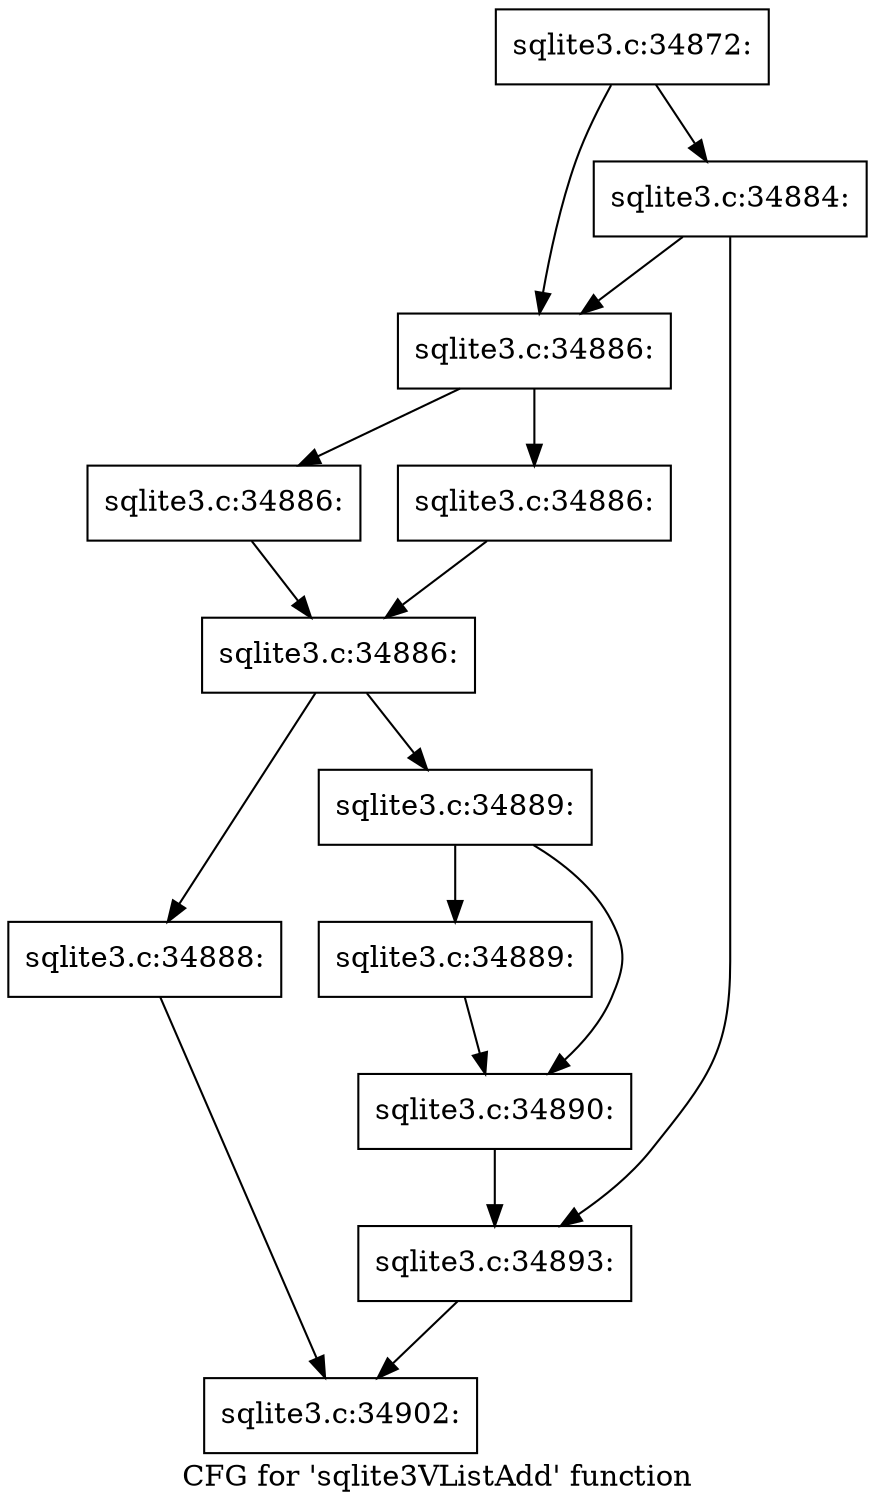 digraph "CFG for 'sqlite3VListAdd' function" {
	label="CFG for 'sqlite3VListAdd' function";

	Node0x55c0fa0b14e0 [shape=record,label="{sqlite3.c:34872:}"];
	Node0x55c0fa0b14e0 -> Node0x55c0fa0be3a0;
	Node0x55c0fa0b14e0 -> Node0x55c0fa0be440;
	Node0x55c0fa0be440 [shape=record,label="{sqlite3.c:34884:}"];
	Node0x55c0fa0be440 -> Node0x55c0fa0be3a0;
	Node0x55c0fa0be440 -> Node0x55c0fa0be3f0;
	Node0x55c0fa0be3a0 [shape=record,label="{sqlite3.c:34886:}"];
	Node0x55c0fa0be3a0 -> Node0x55c0fa0bf180;
	Node0x55c0fa0be3a0 -> Node0x55c0fa0bf1d0;
	Node0x55c0fa0bf180 [shape=record,label="{sqlite3.c:34886:}"];
	Node0x55c0fa0bf180 -> Node0x55c0fa0bf220;
	Node0x55c0fa0bf1d0 [shape=record,label="{sqlite3.c:34886:}"];
	Node0x55c0fa0bf1d0 -> Node0x55c0fa0bf220;
	Node0x55c0fa0bf220 [shape=record,label="{sqlite3.c:34886:}"];
	Node0x55c0fa0bf220 -> Node0x55c0fa0c0460;
	Node0x55c0fa0bf220 -> Node0x55c0fa0c04b0;
	Node0x55c0fa0c0460 [shape=record,label="{sqlite3.c:34888:}"];
	Node0x55c0fa0c0460 -> Node0x55c0fa0b1660;
	Node0x55c0fa0c04b0 [shape=record,label="{sqlite3.c:34889:}"];
	Node0x55c0fa0c04b0 -> Node0x55c0fa0c09e0;
	Node0x55c0fa0c04b0 -> Node0x55c0fa0c0a30;
	Node0x55c0fa0c09e0 [shape=record,label="{sqlite3.c:34889:}"];
	Node0x55c0fa0c09e0 -> Node0x55c0fa0c0a30;
	Node0x55c0fa0c0a30 [shape=record,label="{sqlite3.c:34890:}"];
	Node0x55c0fa0c0a30 -> Node0x55c0fa0be3f0;
	Node0x55c0fa0be3f0 [shape=record,label="{sqlite3.c:34893:}"];
	Node0x55c0fa0be3f0 -> Node0x55c0fa0b1660;
	Node0x55c0fa0b1660 [shape=record,label="{sqlite3.c:34902:}"];
}
